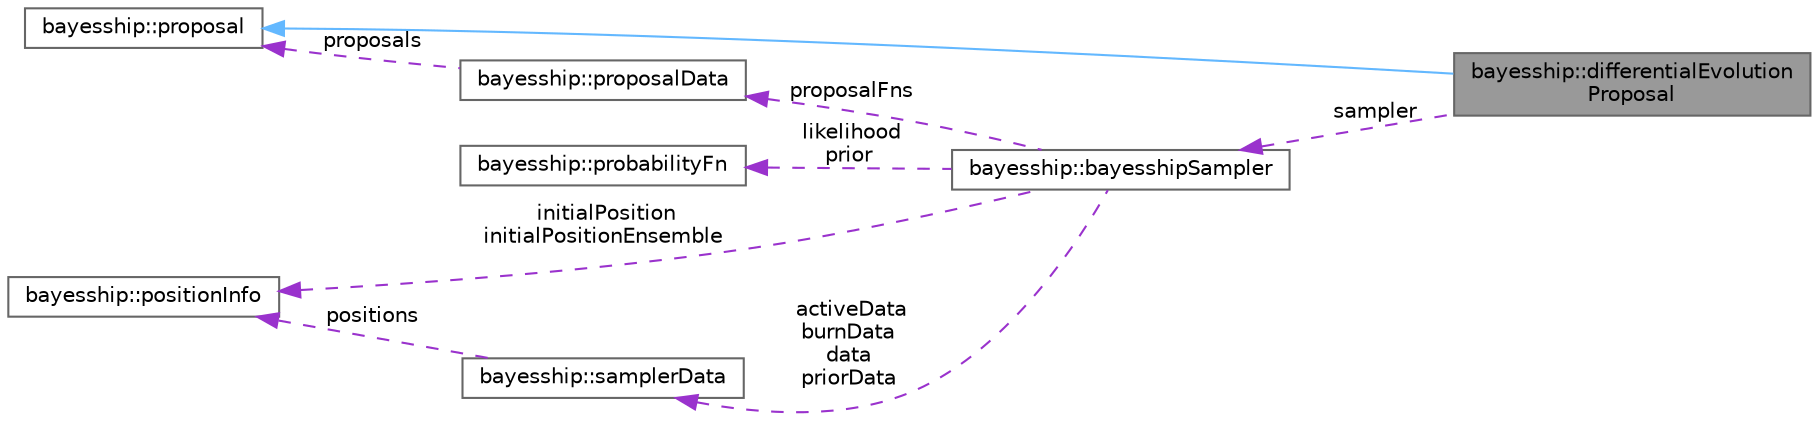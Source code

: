digraph "bayesship::differentialEvolutionProposal"
{
 // LATEX_PDF_SIZE
  bgcolor="transparent";
  edge [fontname=Helvetica,fontsize=10,labelfontname=Helvetica,labelfontsize=10];
  node [fontname=Helvetica,fontsize=10,shape=box,height=0.2,width=0.4];
  rankdir="LR";
  Node1 [label="bayesship::differentialEvolution\lProposal",height=0.2,width=0.4,color="gray40", fillcolor="grey60", style="filled", fontcolor="black",tooltip=" "];
  Node2 -> Node1 [dir="back",color="steelblue1",style="solid"];
  Node2 [label="bayesship::proposal",height=0.2,width=0.4,color="gray40", fillcolor="white", style="filled",URL="$classbayesship_1_1proposal.html",tooltip=" "];
  Node3 -> Node1 [dir="back",color="darkorchid3",style="dashed",label=" sampler" ];
  Node3 [label="bayesship::bayesshipSampler",height=0.2,width=0.4,color="gray40", fillcolor="white", style="filled",URL="$classbayesship_1_1bayesshipSampler.html",tooltip=" "];
  Node4 -> Node3 [dir="back",color="darkorchid3",style="dashed",label=" proposalFns" ];
  Node4 [label="bayesship::proposalData",height=0.2,width=0.4,color="gray40", fillcolor="white", style="filled",URL="$classbayesship_1_1proposalData.html",tooltip="Likelihood function typedef."];
  Node2 -> Node4 [dir="back",color="darkorchid3",style="dashed",label=" proposals" ];
  Node5 -> Node3 [dir="back",color="darkorchid3",style="dashed",label=" likelihood\nprior" ];
  Node5 [label="bayesship::probabilityFn",height=0.2,width=0.4,color="gray40", fillcolor="white", style="filled",URL="$classbayesship_1_1probabilityFn.html",tooltip=" "];
  Node6 -> Node3 [dir="back",color="darkorchid3",style="dashed",label=" initialPosition\ninitialPositionEnsemble" ];
  Node6 [label="bayesship::positionInfo",height=0.2,width=0.4,color="gray40", fillcolor="white", style="filled",URL="$classbayesship_1_1positionInfo.html",tooltip="Class to hold information about a position in parameter/model space."];
  Node7 -> Node3 [dir="back",color="darkorchid3",style="dashed",label=" activeData\nburnData\ndata\npriorData" ];
  Node7 [label="bayesship::samplerData",height=0.2,width=0.4,color="gray40", fillcolor="white", style="filled",URL="$classbayesship_1_1samplerData.html",tooltip=" "];
  Node6 -> Node7 [dir="back",color="darkorchid3",style="dashed",label=" positions" ];
}

